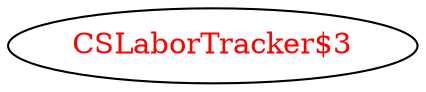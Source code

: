 digraph dependencyGraph {
 concentrate=true;
 ranksep="2.0";
 rankdir="LR"; 
 splines="ortho";
"CSLaborTracker$3" [fontcolor="red"];
}